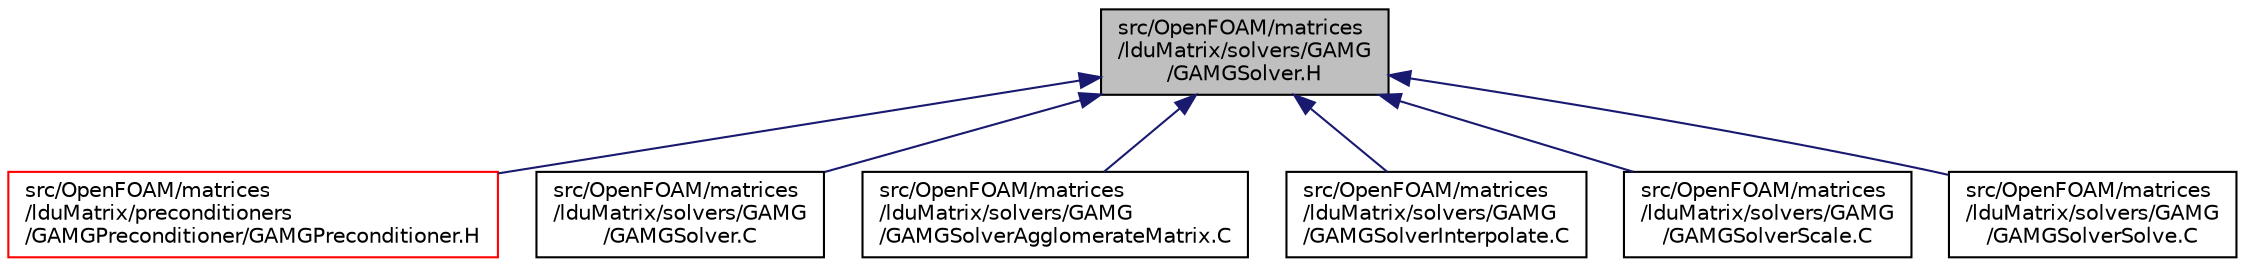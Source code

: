 digraph "src/OpenFOAM/matrices/lduMatrix/solvers/GAMG/GAMGSolver.H"
{
  bgcolor="transparent";
  edge [fontname="Helvetica",fontsize="10",labelfontname="Helvetica",labelfontsize="10"];
  node [fontname="Helvetica",fontsize="10",shape=record];
  Node179 [label="src/OpenFOAM/matrices\l/lduMatrix/solvers/GAMG\l/GAMGSolver.H",height=0.2,width=0.4,color="black", fillcolor="grey75", style="filled", fontcolor="black"];
  Node179 -> Node180 [dir="back",color="midnightblue",fontsize="10",style="solid",fontname="Helvetica"];
  Node180 [label="src/OpenFOAM/matrices\l/lduMatrix/preconditioners\l/GAMGPreconditioner/GAMGPreconditioner.H",height=0.2,width=0.4,color="red",URL="$a11360.html"];
  Node179 -> Node182 [dir="back",color="midnightblue",fontsize="10",style="solid",fontname="Helvetica"];
  Node182 [label="src/OpenFOAM/matrices\l/lduMatrix/solvers/GAMG\l/GAMGSolver.C",height=0.2,width=0.4,color="black",URL="$a11492.html"];
  Node179 -> Node183 [dir="back",color="midnightblue",fontsize="10",style="solid",fontname="Helvetica"];
  Node183 [label="src/OpenFOAM/matrices\l/lduMatrix/solvers/GAMG\l/GAMGSolverAgglomerateMatrix.C",height=0.2,width=0.4,color="black",URL="$a11498.html"];
  Node179 -> Node184 [dir="back",color="midnightblue",fontsize="10",style="solid",fontname="Helvetica"];
  Node184 [label="src/OpenFOAM/matrices\l/lduMatrix/solvers/GAMG\l/GAMGSolverInterpolate.C",height=0.2,width=0.4,color="black",URL="$a11501.html"];
  Node179 -> Node185 [dir="back",color="midnightblue",fontsize="10",style="solid",fontname="Helvetica"];
  Node185 [label="src/OpenFOAM/matrices\l/lduMatrix/solvers/GAMG\l/GAMGSolverScale.C",height=0.2,width=0.4,color="black",URL="$a11504.html"];
  Node179 -> Node186 [dir="back",color="midnightblue",fontsize="10",style="solid",fontname="Helvetica"];
  Node186 [label="src/OpenFOAM/matrices\l/lduMatrix/solvers/GAMG\l/GAMGSolverSolve.C",height=0.2,width=0.4,color="black",URL="$a11507.html"];
}
